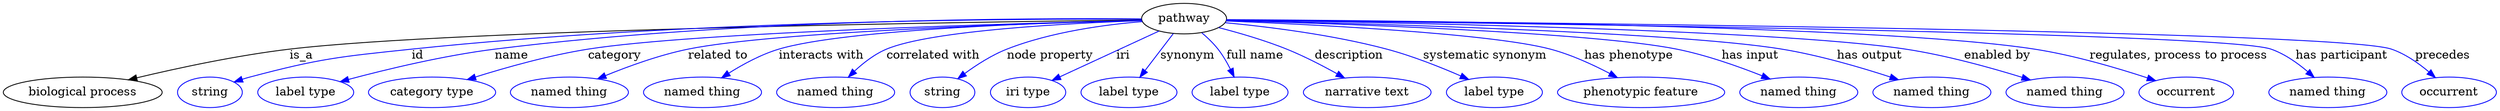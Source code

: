 digraph {
	graph [bb="0,0,2396.9,123"];
	node [label="\N"];
	pathway	 [height=0.5,
		label=pathway,
		pos="1144.7,105",
		width=1.1193];
	"biological process"	 [height=0.5,
		pos="74.743,18",
		width=2.0762];
	pathway -> "biological process"	 [label=is_a,
		lp="286.74,61.5",
		pos="e,120.1,32.379 1104.3,104.44 955.44,102.18 438.79,92.8 275.74,69 225.66,61.69 169.97,47.028 129.93,35.293"];
	id	 [color=blue,
		height=0.5,
		label=string,
		pos="197.74,18",
		width=0.84854];
	pathway -> id	 [color=blue,
		label=id,
		lp="404.24,61.5",
		pos="e,221.52,29.73 1104.1,103.86 969.22,99.967 537.04,86.405 398.74,69 326.27,59.879 307.25,58.457 237.74,36 235.48,35.269 233.18,34.449 \
230.87,33.572",
		style=solid];
	name	 [color=blue,
		height=0.5,
		label="label type",
		pos="291.74,18",
		width=1.2638];
	pathway -> name	 [color=blue,
		label=name,
		lp="498.24,61.5",
		pos="e,326.44,29.849 1104.4,103.78 980,99.859 603.73,86.814 482.74,69 431.62,61.473 374.58,45.162 336.25,33.001",
		style=solid];
	category	 [color=blue,
		height=0.5,
		label="category type",
		pos="413.74,18",
		width=1.6249];
	pathway -> category	 [color=blue,
		label=category,
		lp="600.24,61.5",
		pos="e,450.33,32.227 1104.2,103.69 991.85,99.875 678.15,87.795 576.74,69 536.45,61.532 492.16,47.264 459.93,35.714",
		style=solid];
	"related to"	 [color=blue,
		height=0.5,
		label="named thing",
		pos="545.74,18",
		width=1.5346];
	pathway -> "related to"	 [color=blue,
		label="related to",
		lp="700.74,61.5",
		pos="e,576.19,33.058 1104.5,103.47 1006.2,99.475 756.08,87.743 674.74,69 643.74,61.856 610.38,48.501 585.35,37.25",
		style=solid];
	"interacts with"	 [color=blue,
		height=0.5,
		label="named thing",
		pos="673.74,18",
		width=1.5346];
	pathway -> "interacts with"	 [color=blue,
		label="interacts with",
		lp="801.74,61.5",
		pos="e,696.83,34.526 1104.4,103.29 1020,99.368 827.29,88.528 764.74,69 743.88,62.487 722.47,50.785 705.66,40.231",
		style=solid];
	"correlated with"	 [color=blue,
		height=0.5,
		label="named thing",
		pos="801.74,18",
		width=1.5346];
	pathway -> "correlated with"	 [color=blue,
		label="correlated with",
		lp="908.74,61.5",
		pos="e,818.85,35.384 1104.6,102.37 1038.5,97.612 909.68,86.411 867.74,69 852.64,62.728 838.02,52.065 826.39,42.105",
		style=solid];
	"node property"	 [color=blue,
		height=0.5,
		label=string,
		pos="905.74,18",
		width=0.84854];
	pathway -> "node property"	 [color=blue,
		label="node property",
		lp="1016.7,61.5",
		pos="e,922.85,32.918 1105.2,100.88 1070.6,96.265 1019.8,86.936 978.74,69 961.5,61.469 944.14,49.568 930.69,39.156",
		style=solid];
	iri	 [color=blue,
		height=0.5,
		label="iri type",
		pos="990.74,18",
		width=1.011];
	pathway -> iri	 [color=blue,
		label=iri,
		lp="1084.2,61.5",
		pos="e,1014.8,31.592 1119.7,90.828 1093.5,76.056 1052.4,52.838 1023.7,36.6",
		style=solid];
	synonym	 [color=blue,
		height=0.5,
		label="label type",
		pos="1090.7,18",
		width=1.2638];
	pathway -> synonym	 [color=blue,
		label=synonym,
		lp="1147.2,61.5",
		pos="e,1101.7,35.58 1133.8,87.394 1126.1,75.012 1115.7,58.23 1107,44.27",
		style=solid];
	"full name"	 [color=blue,
		height=0.5,
		label="label type",
		pos="1199.7,18",
		width=1.2638];
	pathway -> "full name"	 [color=blue,
		label="full name",
		lp="1212.2,61.5",
		pos="e,1193.1,36.153 1161.5,88.285 1166.8,82.483 1172.4,75.736 1176.7,69 1181.5,61.699 1185.7,53.263 1189.2,45.381",
		style=solid];
	description	 [color=blue,
		height=0.5,
		label="narrative text",
		pos="1320.7,18",
		width=1.6068];
	pathway -> description	 [color=blue,
		label=description,
		lp="1298.2,61.5",
		pos="e,1298.4,34.601 1178.2,94.811 1197.5,88.415 1222,79.415 1242.7,69 1259,60.82 1276.1,49.966 1290.1,40.375",
		style=solid];
	"systematic synonym"	 [color=blue,
		height=0.5,
		label="label type",
		pos="1441.7,18",
		width=1.2638];
	pathway -> "systematic synonym"	 [color=blue,
		label="systematic synonym",
		lp="1425.7,61.5",
		pos="e,1415.2,32.714 1184,100.38 1222.5,95.17 1282.6,85.239 1332.7,69 1358.1,60.789 1385.2,48.109 1406.1,37.448",
		style=solid];
	"has phenotype"	 [color=blue,
		height=0.5,
		label="phenotypic feature",
		pos="1581.7,18",
		width=2.1304];
	pathway -> "has phenotype"	 [color=blue,
		label="has phenotype",
		lp="1561.2,61.5",
		pos="e,1556,35.165 1184.7,102.7 1262.3,97.915 1430.4,85.929 1485.7,69 1507.3,62.421 1529.6,50.909 1547.2,40.485",
		style=solid];
	"has input"	 [color=blue,
		height=0.5,
		label="named thing",
		pos="1731.7,18",
		width=1.5346];
	pathway -> "has input"	 [color=blue,
		label="has input",
		lp="1676.7,61.5",
		pos="e,1701.5,33.171 1185.2,103.41 1282.1,99.34 1525.5,87.558 1604.7,69 1635.1,61.899 1667.6,48.697 1692.2,37.504",
		style=solid];
	"has output"	 [color=blue,
		height=0.5,
		label="named thing",
		pos="1859.7,18",
		width=1.5346];
	pathway -> "has output"	 [color=blue,
		label="has output",
		lp="1791.2,61.5",
		pos="e,1825.3,32.25 1185.2,103.75 1296.5,100.08 1605.9,88.409 1705.7,69 1743.8,61.607 1785.4,47.426 1815.8,35.891",
		style=solid];
	"enabled by"	 [color=blue,
		height=0.5,
		label="named thing",
		pos="1987.7,18",
		width=1.5346];
	pathway -> "enabled by"	 [color=blue,
		label="enabled by",
		lp="1913.7,61.5",
		pos="e,1952.2,31.864 1185.3,104.17 1312.1,101.37 1700,91.165 1823.7,69 1864.8,61.639 1910,47.074 1942.6,35.387",
		style=solid];
	"regulates, process to process"	 [color=blue,
		height=0.5,
		label=occurrent,
		pos="2104.7,18",
		width=1.2277];
	pathway -> "regulates, process to process"	 [color=blue,
		label="regulates, process to process",
		lp="2083.7,61.5",
		pos="e,2073.8,30.865 1185.1,104.59 1326.4,102.93 1798.8,95.485 1947.7,69 1988.4,61.777 2032.9,46.556 2064.2,34.613",
		style=solid];
	"has participant"	 [color=blue,
		height=0.5,
		label="named thing",
		pos="2235.7,18",
		width=1.5346];
	pathway -> "has participant"	 [color=blue,
		label="has participant",
		lp="2233.7,61.5",
		pos="e,2218.5,35.188 1185.2,104.24 1369,100.68 2118.7,85.244 2165.7,69 2182.3,63.284 2198.3,52.211 2210.8,41.839",
		style=solid];
	precedes	 [color=blue,
		height=0.5,
		label=occurrent,
		pos="2352.7,18",
		width=1.2277];
	pathway -> precedes	 [color=blue,
		label=precedes,
		lp="2329.7,61.5",
		pos="e,2334.6,34.716 1185.3,104.35 1381.4,101.1 2224.8,86.206 2277.7,69 2295.6,63.192 2313.1,51.729 2326.7,41.139",
		style=solid];
}

